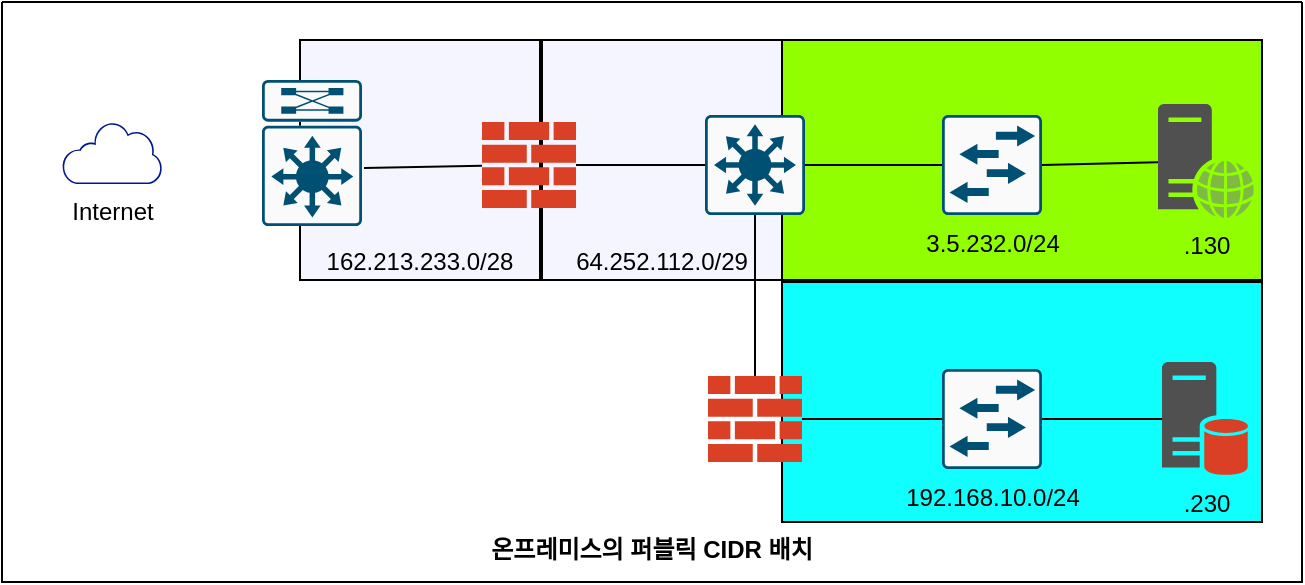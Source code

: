 <mxfile version="21.6.5" type="github">
  <diagram name="페이지-1" id="v46Kw6hZMWN8n9hihEqH">
    <mxGraphModel dx="712" dy="772" grid="1" gridSize="10" guides="1" tooltips="1" connect="1" arrows="1" fold="1" page="1" pageScale="1" pageWidth="827" pageHeight="1169" math="0" shadow="0">
      <root>
        <mxCell id="0" />
        <mxCell id="1" parent="0" />
        <mxCell id="YnKkO9R4rvAmFaV1i0---247" value="" style="rounded=0;whiteSpace=wrap;html=1;fillColor=#0FFFFF;" vertex="1" parent="1">
          <mxGeometry x="420" y="290" width="240" height="120" as="geometry" />
        </mxCell>
        <mxCell id="YnKkO9R4rvAmFaV1i0---246" value="" style="rounded=0;whiteSpace=wrap;html=1;fillColor=#91FF00;" vertex="1" parent="1">
          <mxGeometry x="420" y="169" width="240" height="120" as="geometry" />
        </mxCell>
        <mxCell id="YnKkO9R4rvAmFaV1i0---244" value="&lt;br&gt;&lt;br&gt;&lt;br&gt;&lt;br&gt;&lt;br&gt;&lt;br&gt;&lt;br&gt;64.252.112.0/29" style="whiteSpace=wrap;html=1;aspect=fixed;fillColor=#F5F5FF;" vertex="1" parent="1">
          <mxGeometry x="300" y="169" width="120" height="120" as="geometry" />
        </mxCell>
        <mxCell id="YnKkO9R4rvAmFaV1i0---222" value="&#xa;&#xa;&#xa;&#xa;&#xa;&#xa;&#xa;&#xa;&#xa;&#xa;&#xa;&#xa;&#xa;&#xa;&#xa;&#xa;&#xa;&#xa;&#xa;&#xa;&#xa;&#xa;&#xa;&#xa;&#xa;&#xa;&#xa;&#xa;&#xa;&#xa;&#xa;&#xa;&#xa;&#xa;&#xa;&#xa;&#xa;&#xa;&#xa;온프레미스의 퍼블릭 CIDR 배치" style="swimlane;startSize=0;" vertex="1" parent="1">
          <mxGeometry x="30" y="150" width="650" height="290" as="geometry" />
        </mxCell>
        <mxCell id="YnKkO9R4rvAmFaV1i0---240" value="&lt;br&gt;&lt;br&gt;&lt;br&gt;&lt;br&gt;&lt;br&gt;&lt;br&gt;&lt;br&gt;162.213.233.0/28" style="whiteSpace=wrap;html=1;aspect=fixed;fillColor=#F5F5FF;" vertex="1" parent="YnKkO9R4rvAmFaV1i0---222">
          <mxGeometry x="149" y="19" width="120" height="120" as="geometry" />
        </mxCell>
        <mxCell id="YnKkO9R4rvAmFaV1i0---223" value="Internet" style="sketch=0;aspect=fixed;pointerEvents=1;shadow=0;dashed=0;html=1;strokeColor=none;labelPosition=center;verticalLabelPosition=bottom;verticalAlign=top;align=center;fillColor=#00188D;shape=mxgraph.mscae.enterprise.internet_hollow" vertex="1" parent="YnKkO9R4rvAmFaV1i0---222">
          <mxGeometry x="30" y="60" width="50" height="31" as="geometry" />
        </mxCell>
        <mxCell id="YnKkO9R4rvAmFaV1i0---224" value="" style="sketch=0;points=[[0.015,0.015,0],[0.985,0.015,0],[0.985,0.985,0],[0.015,0.985,0],[0.25,0,0],[0.5,0,0],[0.75,0,0],[1,0.25,0],[1,0.5,0],[1,0.75,0],[0.75,1,0],[0.5,1,0],[0.25,1,0],[0,0.75,0],[0,0.5,0],[0,0.25,0]];verticalLabelPosition=bottom;html=1;verticalAlign=top;aspect=fixed;align=center;pointerEvents=1;shape=mxgraph.cisco19.rect;prIcon=l3_modular;fillColor=#FAFAFA;strokeColor=#005073;" vertex="1" parent="YnKkO9R4rvAmFaV1i0---222">
          <mxGeometry x="130" y="39" width="50" height="73" as="geometry" />
        </mxCell>
        <mxCell id="YnKkO9R4rvAmFaV1i0---225" value="" style="sketch=0;pointerEvents=1;shadow=0;dashed=0;html=1;strokeColor=none;labelPosition=center;verticalLabelPosition=bottom;verticalAlign=top;outlineConnect=0;align=center;shape=mxgraph.office.concepts.firewall;fillColor=#DA4026;" vertex="1" parent="YnKkO9R4rvAmFaV1i0---222">
          <mxGeometry x="240" y="60" width="47" height="43" as="geometry" />
        </mxCell>
        <mxCell id="YnKkO9R4rvAmFaV1i0---226" value="" style="sketch=0;points=[[0.015,0.015,0],[0.985,0.015,0],[0.985,0.985,0],[0.015,0.985,0],[0.25,0,0],[0.5,0,0],[0.75,0,0],[1,0.25,0],[1,0.5,0],[1,0.75,0],[0.75,1,0],[0.5,1,0],[0.25,1,0],[0,0.75,0],[0,0.5,0],[0,0.25,0]];verticalLabelPosition=bottom;html=1;verticalAlign=top;aspect=fixed;align=center;pointerEvents=1;shape=mxgraph.cisco19.rect;prIcon=l3_switch;fillColor=#FAFAFA;strokeColor=#005073;" vertex="1" parent="YnKkO9R4rvAmFaV1i0---222">
          <mxGeometry x="351.5" y="56.5" width="50" height="50" as="geometry" />
        </mxCell>
        <mxCell id="YnKkO9R4rvAmFaV1i0---227" value="3.5.232.0/24" style="sketch=0;points=[[0.015,0.015,0],[0.985,0.015,0],[0.985,0.985,0],[0.015,0.985,0],[0.25,0,0],[0.5,0,0],[0.75,0,0],[1,0.25,0],[1,0.5,0],[1,0.75,0],[0.75,1,0],[0.5,1,0],[0.25,1,0],[0,0.75,0],[0,0.5,0],[0,0.25,0]];verticalLabelPosition=bottom;html=1;verticalAlign=top;aspect=fixed;align=center;pointerEvents=1;shape=mxgraph.cisco19.rect;prIcon=l2_switch;fillColor=#FAFAFA;strokeColor=#005073;" vertex="1" parent="YnKkO9R4rvAmFaV1i0---222">
          <mxGeometry x="470" y="56.5" width="50" height="50" as="geometry" />
        </mxCell>
        <mxCell id="YnKkO9R4rvAmFaV1i0---228" value="192.168.10.0/24" style="sketch=0;points=[[0.015,0.015,0],[0.985,0.015,0],[0.985,0.985,0],[0.015,0.985,0],[0.25,0,0],[0.5,0,0],[0.75,0,0],[1,0.25,0],[1,0.5,0],[1,0.75,0],[0.75,1,0],[0.5,1,0],[0.25,1,0],[0,0.75,0],[0,0.5,0],[0,0.25,0]];verticalLabelPosition=bottom;html=1;verticalAlign=top;aspect=fixed;align=center;pointerEvents=1;shape=mxgraph.cisco19.rect;prIcon=l2_switch;fillColor=#FAFAFA;strokeColor=#005073;" vertex="1" parent="YnKkO9R4rvAmFaV1i0---222">
          <mxGeometry x="470" y="183.5" width="50" height="50" as="geometry" />
        </mxCell>
        <mxCell id="YnKkO9R4rvAmFaV1i0---229" value="" style="sketch=0;pointerEvents=1;shadow=0;dashed=0;html=1;strokeColor=none;labelPosition=center;verticalLabelPosition=bottom;verticalAlign=top;outlineConnect=0;align=center;shape=mxgraph.office.concepts.firewall;fillColor=#DA4026;" vertex="1" parent="YnKkO9R4rvAmFaV1i0---222">
          <mxGeometry x="353" y="187" width="47" height="43" as="geometry" />
        </mxCell>
        <mxCell id="YnKkO9R4rvAmFaV1i0---230" value=".230" style="sketch=0;shadow=0;dashed=0;html=1;strokeColor=none;fillColor=#505050;labelPosition=center;verticalLabelPosition=bottom;verticalAlign=top;outlineConnect=0;align=center;shape=mxgraph.office.databases.database_server_orange;" vertex="1" parent="YnKkO9R4rvAmFaV1i0---222">
          <mxGeometry x="580" y="180" width="43" height="57" as="geometry" />
        </mxCell>
        <mxCell id="YnKkO9R4rvAmFaV1i0---231" value=".130" style="sketch=0;pointerEvents=1;shadow=0;dashed=0;html=1;strokeColor=none;fillColor=#505050;labelPosition=center;verticalLabelPosition=bottom;verticalAlign=top;outlineConnect=0;align=center;shape=mxgraph.office.servers.web_server_green;" vertex="1" parent="YnKkO9R4rvAmFaV1i0---222">
          <mxGeometry x="578" y="51" width="48" height="57" as="geometry" />
        </mxCell>
        <mxCell id="YnKkO9R4rvAmFaV1i0---233" value="" style="endArrow=none;html=1;rounded=0;exitX=1.02;exitY=0.603;exitDx=0;exitDy=0;exitPerimeter=0;" edge="1" parent="YnKkO9R4rvAmFaV1i0---222" source="YnKkO9R4rvAmFaV1i0---224" target="YnKkO9R4rvAmFaV1i0---225">
          <mxGeometry width="50" height="50" relative="1" as="geometry">
            <mxPoint x="180" y="140" as="sourcePoint" />
            <mxPoint x="230" y="90" as="targetPoint" />
          </mxGeometry>
        </mxCell>
        <mxCell id="YnKkO9R4rvAmFaV1i0---234" value="" style="endArrow=none;html=1;rounded=0;entryX=0;entryY=0.5;entryDx=0;entryDy=0;entryPerimeter=0;" edge="1" parent="YnKkO9R4rvAmFaV1i0---222" source="YnKkO9R4rvAmFaV1i0---225" target="YnKkO9R4rvAmFaV1i0---226">
          <mxGeometry width="50" height="50" relative="1" as="geometry">
            <mxPoint x="191" y="93" as="sourcePoint" />
            <mxPoint x="250" y="92" as="targetPoint" />
          </mxGeometry>
        </mxCell>
        <mxCell id="YnKkO9R4rvAmFaV1i0---235" value="" style="endArrow=none;html=1;rounded=0;exitX=0.5;exitY=1;exitDx=0;exitDy=0;exitPerimeter=0;" edge="1" parent="YnKkO9R4rvAmFaV1i0---222" source="YnKkO9R4rvAmFaV1i0---226" target="YnKkO9R4rvAmFaV1i0---229">
          <mxGeometry width="50" height="50" relative="1" as="geometry">
            <mxPoint x="297" y="92" as="sourcePoint" />
            <mxPoint x="362" y="92" as="targetPoint" />
          </mxGeometry>
        </mxCell>
        <mxCell id="YnKkO9R4rvAmFaV1i0---236" value="" style="endArrow=none;html=1;rounded=0;exitX=1;exitY=0.5;exitDx=0;exitDy=0;exitPerimeter=0;entryX=0;entryY=0.5;entryDx=0;entryDy=0;entryPerimeter=0;" edge="1" parent="YnKkO9R4rvAmFaV1i0---222" source="YnKkO9R4rvAmFaV1i0---226" target="YnKkO9R4rvAmFaV1i0---227">
          <mxGeometry width="50" height="50" relative="1" as="geometry">
            <mxPoint x="387" y="117" as="sourcePoint" />
            <mxPoint x="387" y="197" as="targetPoint" />
          </mxGeometry>
        </mxCell>
        <mxCell id="YnKkO9R4rvAmFaV1i0---237" value="" style="endArrow=none;html=1;rounded=0;exitX=1;exitY=0.5;exitDx=0;exitDy=0;exitPerimeter=0;" edge="1" parent="YnKkO9R4rvAmFaV1i0---222" source="YnKkO9R4rvAmFaV1i0---227" target="YnKkO9R4rvAmFaV1i0---231">
          <mxGeometry width="50" height="50" relative="1" as="geometry">
            <mxPoint x="412" y="92" as="sourcePoint" />
            <mxPoint x="480" y="92" as="targetPoint" />
          </mxGeometry>
        </mxCell>
        <mxCell id="YnKkO9R4rvAmFaV1i0---238" value="" style="endArrow=none;html=1;rounded=0;entryX=0;entryY=0.5;entryDx=0;entryDy=0;entryPerimeter=0;" edge="1" parent="YnKkO9R4rvAmFaV1i0---222" source="YnKkO9R4rvAmFaV1i0---229" target="YnKkO9R4rvAmFaV1i0---228">
          <mxGeometry width="50" height="50" relative="1" as="geometry">
            <mxPoint x="412" y="92" as="sourcePoint" />
            <mxPoint x="480" y="92" as="targetPoint" />
          </mxGeometry>
        </mxCell>
        <mxCell id="YnKkO9R4rvAmFaV1i0---239" value="" style="endArrow=none;html=1;rounded=0;entryX=1;entryY=0.5;entryDx=0;entryDy=0;entryPerimeter=0;" edge="1" parent="YnKkO9R4rvAmFaV1i0---222" source="YnKkO9R4rvAmFaV1i0---230" target="YnKkO9R4rvAmFaV1i0---228">
          <mxGeometry width="50" height="50" relative="1" as="geometry">
            <mxPoint x="410" y="218" as="sourcePoint" />
            <mxPoint x="480" y="215" as="targetPoint" />
          </mxGeometry>
        </mxCell>
      </root>
    </mxGraphModel>
  </diagram>
</mxfile>
